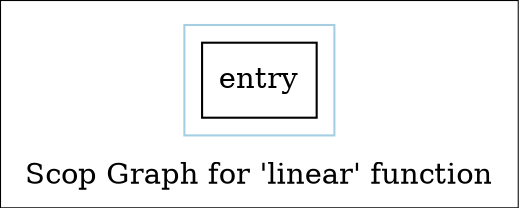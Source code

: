 digraph "Scop Graph for 'linear' function" {
	label="Scop Graph for 'linear' function";

	Node0x21799e0 [shape=record,label="{entry}"];
	colorscheme = "paired12"
        subgraph cluster_0x21556e0 {
          label = "";
          style = solid;
          color = 1
          Node0x21799e0;
        }
}
